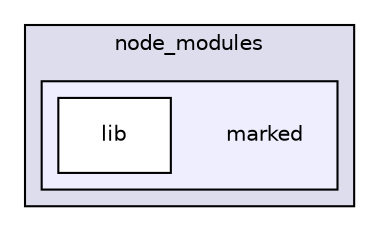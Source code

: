 digraph "gulp-src/node_modules/gulp-html-to-json/node_modules/marked" {
  compound=true
  node [ fontsize="10", fontname="Helvetica"];
  edge [ labelfontsize="10", labelfontname="Helvetica"];
  subgraph clusterdir_e285bd5bca29aba0a0109aa778e1b5d6 {
    graph [ bgcolor="#ddddee", pencolor="black", label="node_modules" fontname="Helvetica", fontsize="10", URL="dir_e285bd5bca29aba0a0109aa778e1b5d6.html"]
  subgraph clusterdir_be7efd460a2ed58d0396da91948a8915 {
    graph [ bgcolor="#eeeeff", pencolor="black", label="" URL="dir_be7efd460a2ed58d0396da91948a8915.html"];
    dir_be7efd460a2ed58d0396da91948a8915 [shape=plaintext label="marked"];
    dir_835bca9151b2a50651ee01dbf6aea33d [shape=box label="lib" color="black" fillcolor="white" style="filled" URL="dir_835bca9151b2a50651ee01dbf6aea33d.html"];
  }
  }
}
